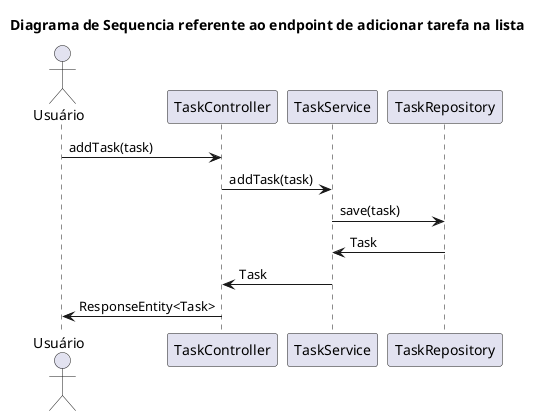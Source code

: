 @startuml addTask
title Diagrama de Sequencia referente ao endpoint de adicionar tarefa na lista
actor Usuário
Usuário -> TaskController : addTask(task)
TaskController -> TaskService : addTask(task)
TaskService -> TaskRepository : save(task)
TaskRepository -> TaskService : Task
TaskService -> TaskController : Task
TaskController -> Usuário : ResponseEntity<Task>
@enduml
